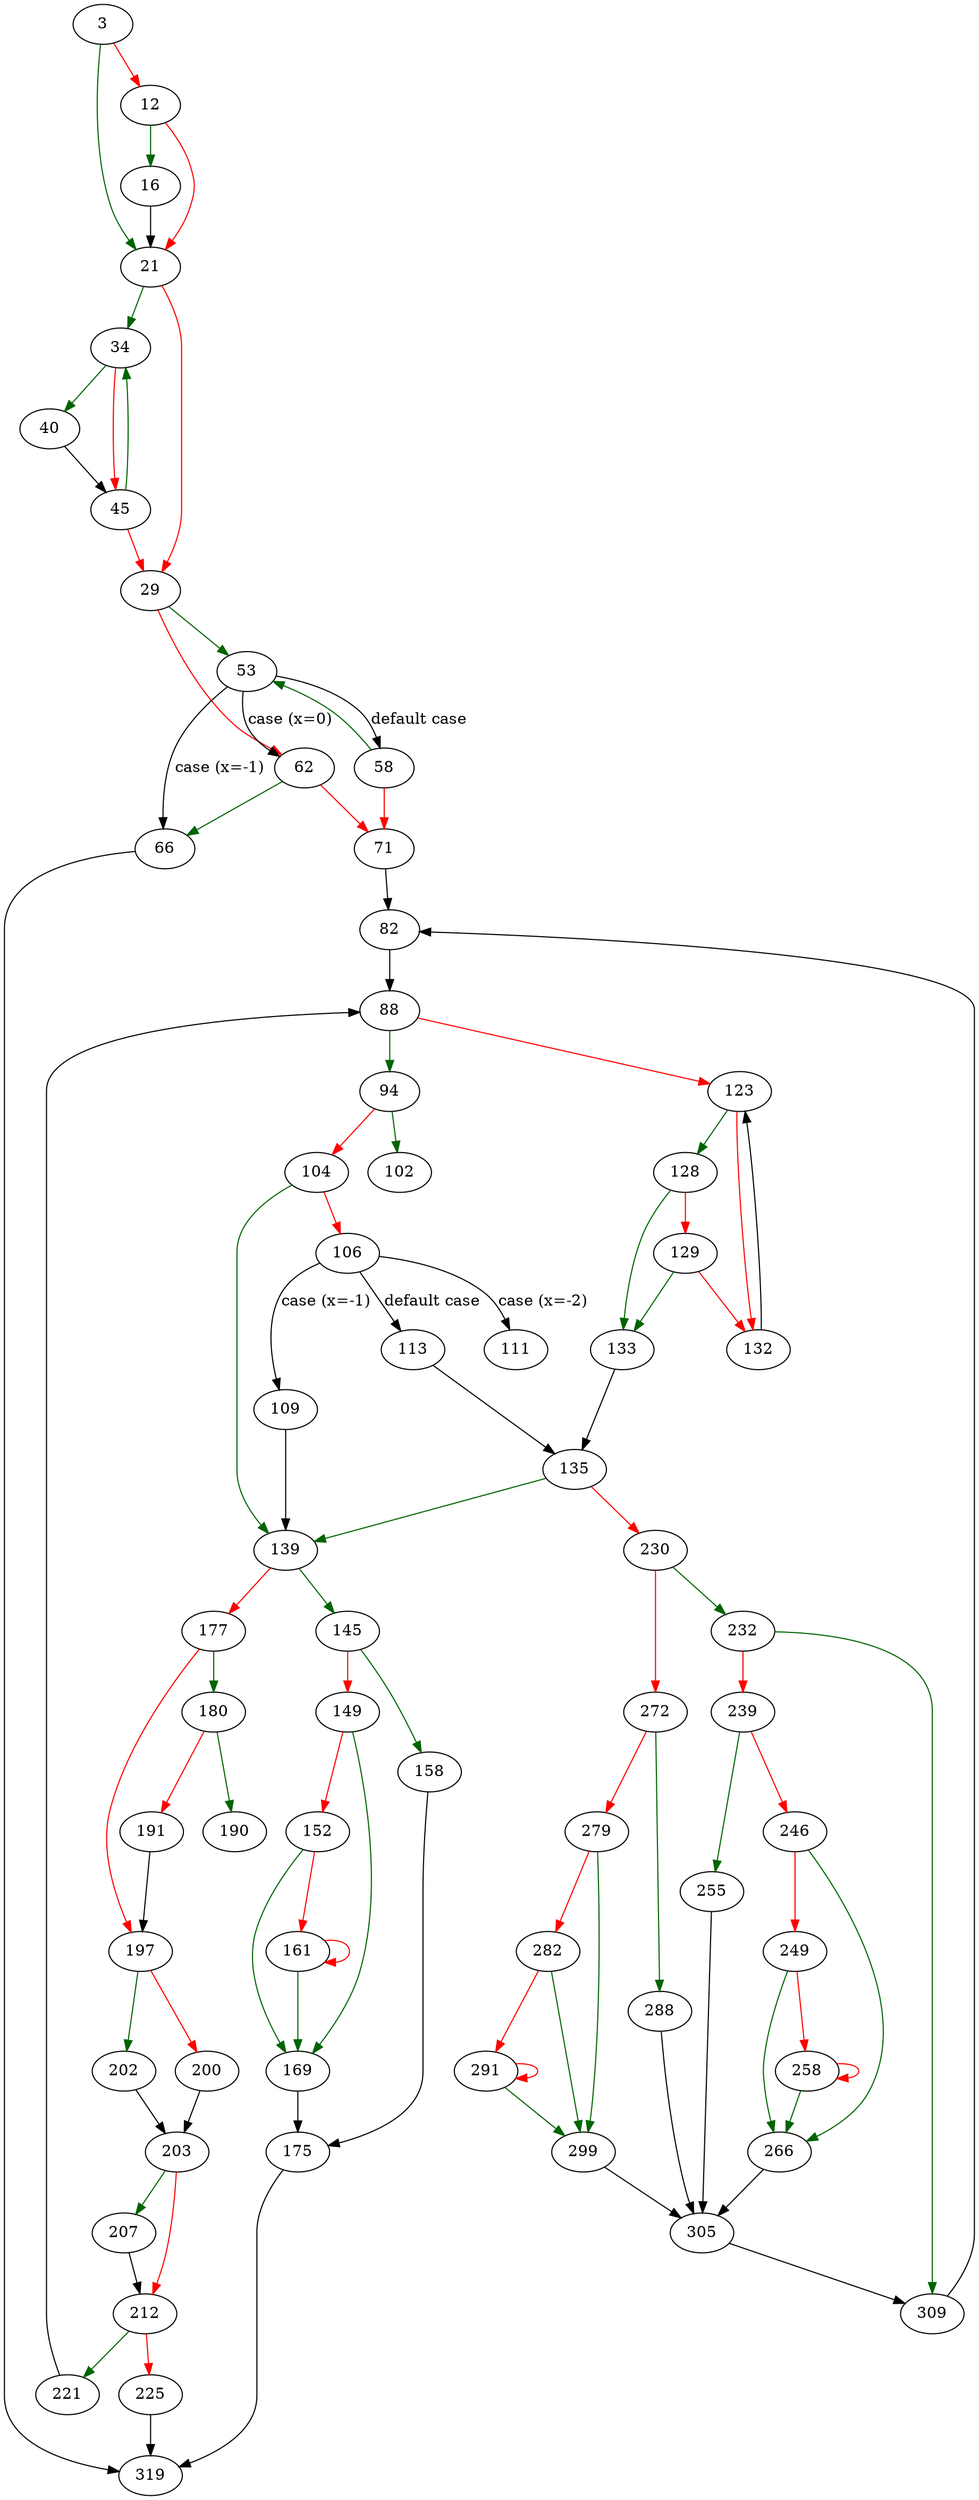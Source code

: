 strict digraph "tac_seekable" {
	// Node definitions.
	3 [entry=true];
	21;
	12;
	16;
	34;
	29;
	53;
	62;
	40;
	45;
	66;
	58;
	71;
	319;
	82;
	88;
	94;
	123;
	102;
	104;
	139;
	106;
	109;
	111;
	113;
	135;
	128;
	132;
	133;
	129;
	230;
	145;
	177;
	158;
	149;
	169;
	152;
	161;
	175;
	180;
	197;
	190;
	191;
	202;
	200;
	203;
	207;
	212;
	221;
	225;
	232;
	272;
	309;
	239;
	255;
	246;
	266;
	249;
	258;
	305;
	288;
	279;
	299;
	282;
	291;

	// Edge definitions.
	3 -> 21 [
		color=darkgreen
		cond=true
	];
	3 -> 12 [
		color=red
		cond=false
	];
	21 -> 34 [
		color=darkgreen
		cond=true
	];
	21 -> 29 [
		color=red
		cond=false
	];
	12 -> 21 [
		color=red
		cond=false
	];
	12 -> 16 [
		color=darkgreen
		cond=true
	];
	16 -> 21;
	34 -> 40 [
		color=darkgreen
		cond=true
	];
	34 -> 45 [
		color=red
		cond=false
	];
	29 -> 53 [
		color=darkgreen
		cond=true
	];
	29 -> 62 [
		color=red
		cond=false
	];
	53 -> 62 [
		cond="case (x=0)"
		label="case (x=0)"
	];
	53 -> 66 [
		cond="case (x=-1)"
		label="case (x=-1)"
	];
	53 -> 58 [
		cond="default case"
		label="default case"
	];
	62 -> 66 [
		color=darkgreen
		cond=true
	];
	62 -> 71 [
		color=red
		cond=false
	];
	40 -> 45;
	45 -> 34 [
		color=darkgreen
		cond=true
	];
	45 -> 29 [
		color=red
		cond=false
	];
	66 -> 319;
	58 -> 53 [
		color=darkgreen
		cond=true
	];
	58 -> 71 [
		color=red
		cond=false
	];
	71 -> 82;
	82 -> 88;
	88 -> 94 [
		color=darkgreen
		cond=true
	];
	88 -> 123 [
		color=red
		cond=false
	];
	94 -> 102 [
		color=darkgreen
		cond=true
	];
	94 -> 104 [
		color=red
		cond=false
	];
	123 -> 128 [
		color=darkgreen
		cond=true
	];
	123 -> 132 [
		color=red
		cond=false
	];
	104 -> 139 [
		color=darkgreen
		cond=true
	];
	104 -> 106 [
		color=red
		cond=false
	];
	139 -> 145 [
		color=darkgreen
		cond=true
	];
	139 -> 177 [
		color=red
		cond=false
	];
	106 -> 109 [
		cond="case (x=-1)"
		label="case (x=-1)"
	];
	106 -> 111 [
		cond="case (x=-2)"
		label="case (x=-2)"
	];
	106 -> 113 [
		cond="default case"
		label="default case"
	];
	109 -> 139;
	113 -> 135;
	135 -> 139 [
		color=darkgreen
		cond=true
	];
	135 -> 230 [
		color=red
		cond=false
	];
	128 -> 133 [
		color=darkgreen
		cond=true
	];
	128 -> 129 [
		color=red
		cond=false
	];
	132 -> 123;
	133 -> 135;
	129 -> 132 [
		color=red
		cond=false
	];
	129 -> 133 [
		color=darkgreen
		cond=true
	];
	230 -> 232 [
		color=darkgreen
		cond=true
	];
	230 -> 272 [
		color=red
		cond=false
	];
	145 -> 158 [
		color=darkgreen
		cond=true
	];
	145 -> 149 [
		color=red
		cond=false
	];
	177 -> 180 [
		color=darkgreen
		cond=true
	];
	177 -> 197 [
		color=red
		cond=false
	];
	158 -> 175;
	149 -> 169 [
		color=darkgreen
		cond=true
	];
	149 -> 152 [
		color=red
		cond=false
	];
	169 -> 175;
	152 -> 169 [
		color=darkgreen
		cond=true
	];
	152 -> 161 [
		color=red
		cond=false
	];
	161 -> 169 [
		color=darkgreen
		cond=true
	];
	161 -> 161 [
		color=red
		cond=false
	];
	175 -> 319;
	180 -> 190 [
		color=darkgreen
		cond=true
	];
	180 -> 191 [
		color=red
		cond=false
	];
	197 -> 202 [
		color=darkgreen
		cond=true
	];
	197 -> 200 [
		color=red
		cond=false
	];
	191 -> 197;
	202 -> 203;
	200 -> 203;
	203 -> 207 [
		color=darkgreen
		cond=true
	];
	203 -> 212 [
		color=red
		cond=false
	];
	207 -> 212;
	212 -> 221 [
		color=darkgreen
		cond=true
	];
	212 -> 225 [
		color=red
		cond=false
	];
	221 -> 88;
	225 -> 319;
	232 -> 309 [
		color=darkgreen
		cond=true
	];
	232 -> 239 [
		color=red
		cond=false
	];
	272 -> 288 [
		color=darkgreen
		cond=true
	];
	272 -> 279 [
		color=red
		cond=false
	];
	309 -> 82;
	239 -> 255 [
		color=darkgreen
		cond=true
	];
	239 -> 246 [
		color=red
		cond=false
	];
	255 -> 305;
	246 -> 266 [
		color=darkgreen
		cond=true
	];
	246 -> 249 [
		color=red
		cond=false
	];
	266 -> 305;
	249 -> 266 [
		color=darkgreen
		cond=true
	];
	249 -> 258 [
		color=red
		cond=false
	];
	258 -> 266 [
		color=darkgreen
		cond=true
	];
	258 -> 258 [
		color=red
		cond=false
	];
	305 -> 309;
	288 -> 305;
	279 -> 299 [
		color=darkgreen
		cond=true
	];
	279 -> 282 [
		color=red
		cond=false
	];
	299 -> 305;
	282 -> 299 [
		color=darkgreen
		cond=true
	];
	282 -> 291 [
		color=red
		cond=false
	];
	291 -> 299 [
		color=darkgreen
		cond=true
	];
	291 -> 291 [
		color=red
		cond=false
	];
}
